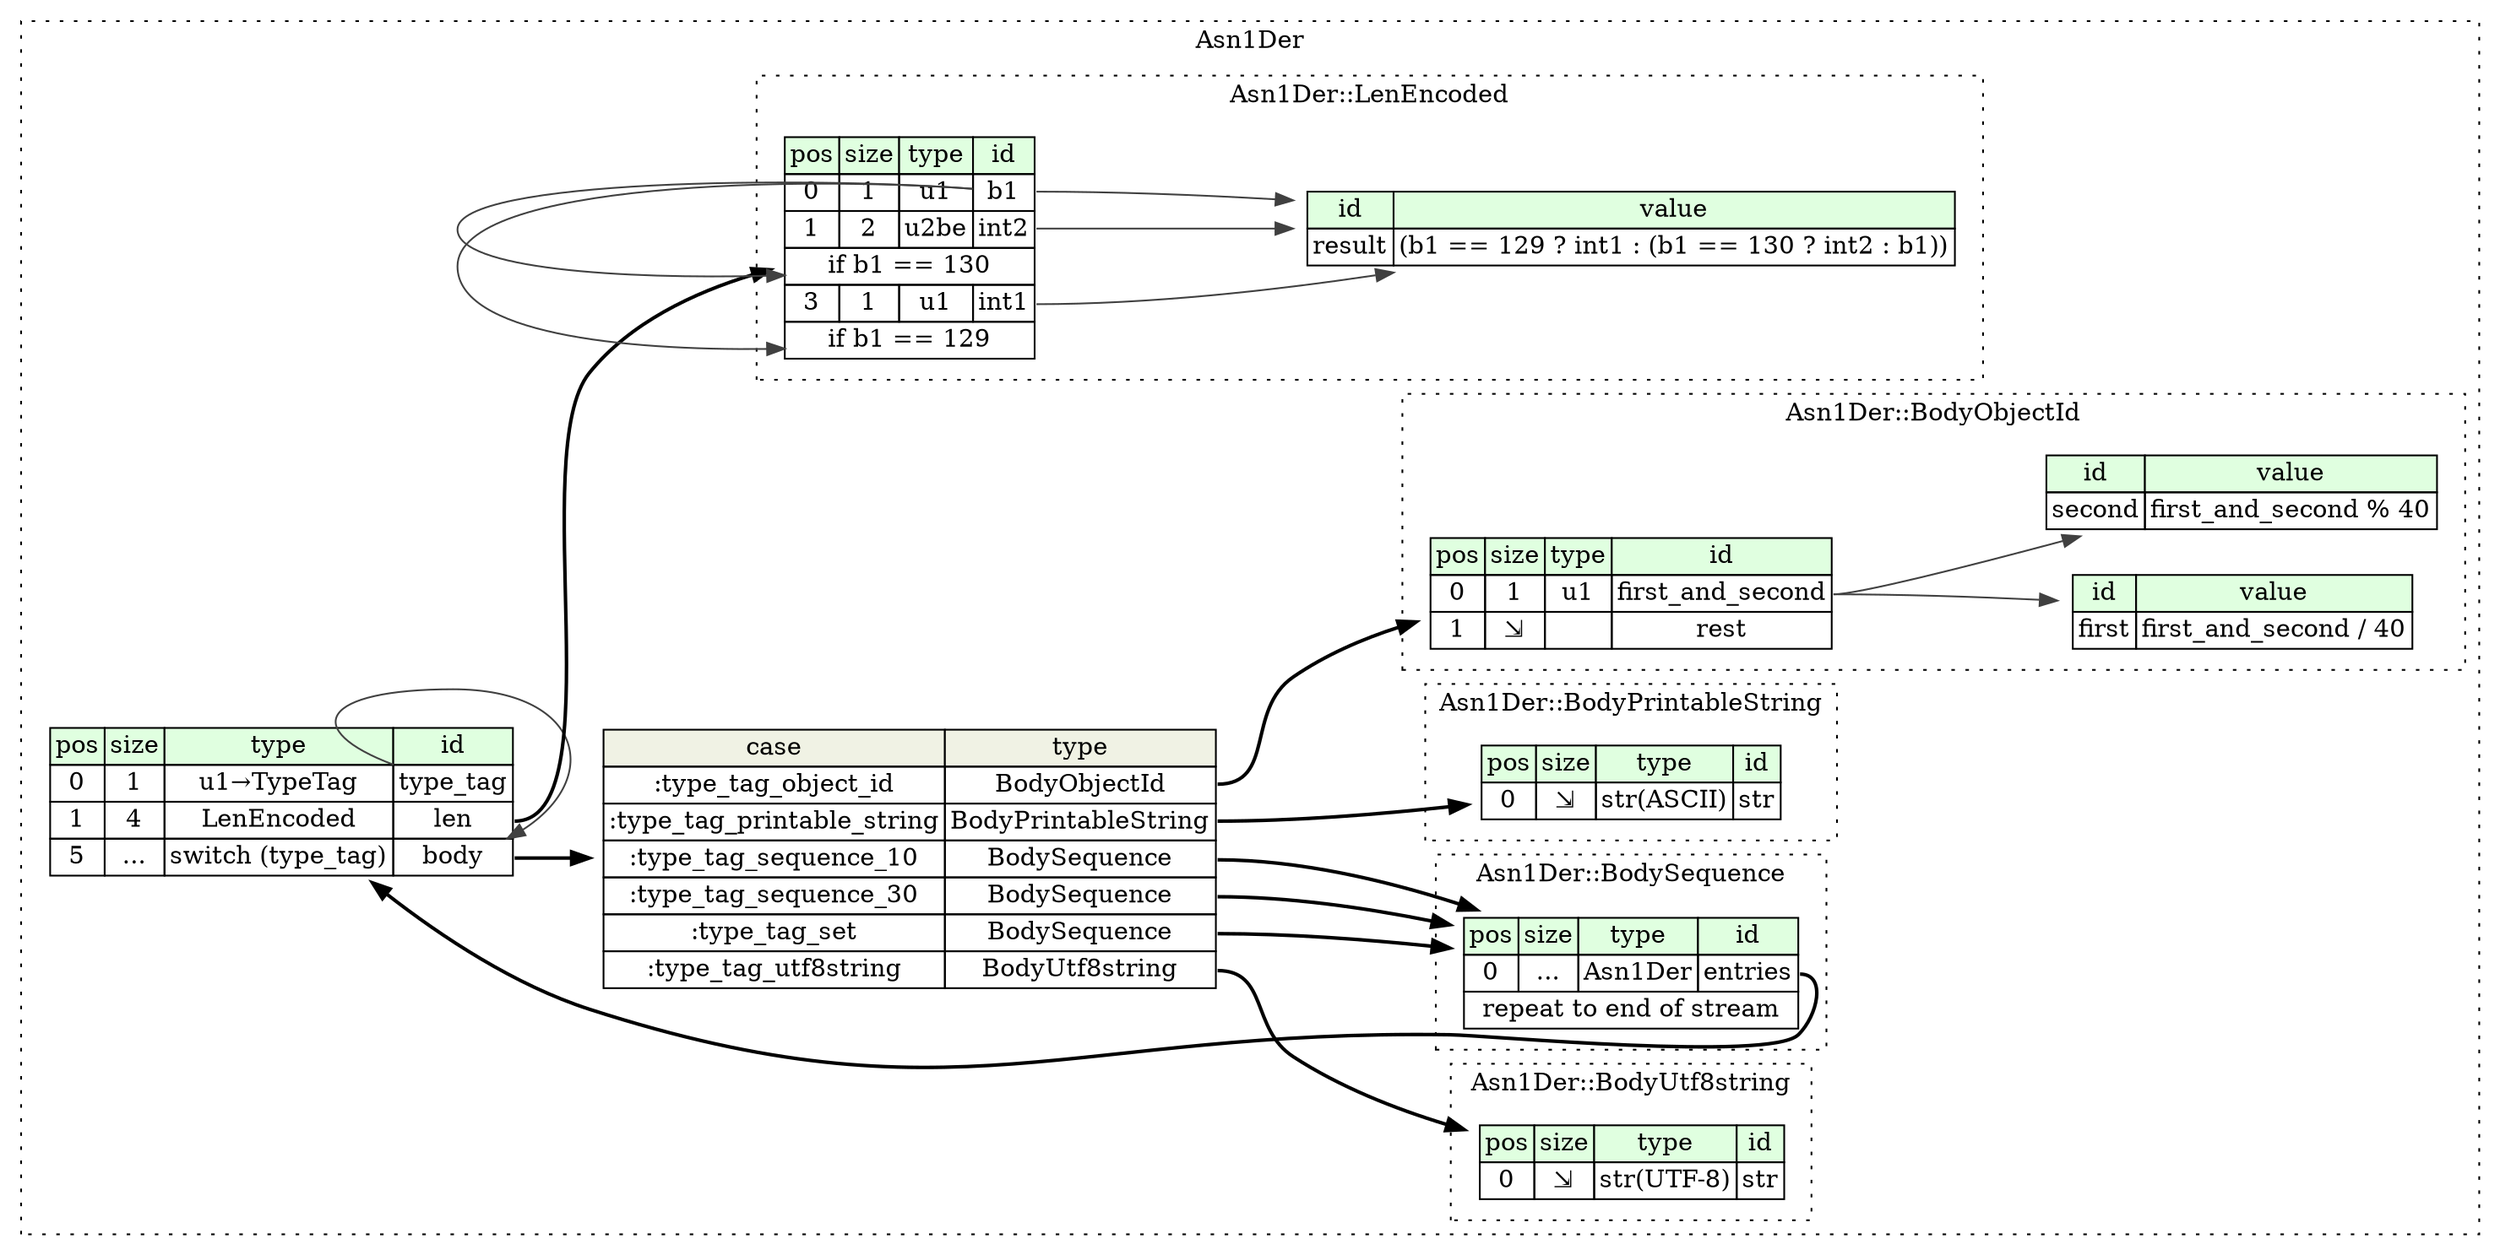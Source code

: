 digraph {
	rankdir=LR;
	node [shape=plaintext];
	subgraph cluster__asn1_der {
		label="Asn1Der";
		graph[style=dotted];

		asn1_der__seq [label=<<TABLE BORDER="0" CELLBORDER="1" CELLSPACING="0">
			<TR><TD BGCOLOR="#E0FFE0">pos</TD><TD BGCOLOR="#E0FFE0">size</TD><TD BGCOLOR="#E0FFE0">type</TD><TD BGCOLOR="#E0FFE0">id</TD></TR>
			<TR><TD PORT="type_tag_pos">0</TD><TD PORT="type_tag_size">1</TD><TD>u1→TypeTag</TD><TD PORT="type_tag_type">type_tag</TD></TR>
			<TR><TD PORT="len_pos">1</TD><TD PORT="len_size">4</TD><TD>LenEncoded</TD><TD PORT="len_type">len</TD></TR>
			<TR><TD PORT="body_pos">5</TD><TD PORT="body_size">...</TD><TD>switch (type_tag)</TD><TD PORT="body_type">body</TD></TR>
		</TABLE>>];
asn1_der__seq_body_switch [label=<<TABLE BORDER="0" CELLBORDER="1" CELLSPACING="0">
	<TR><TD BGCOLOR="#F0F2E4">case</TD><TD BGCOLOR="#F0F2E4">type</TD></TR>
	<TR><TD>:type_tag_object_id</TD><TD PORT="case0">BodyObjectId</TD></TR>
	<TR><TD>:type_tag_printable_string</TD><TD PORT="case1">BodyPrintableString</TD></TR>
	<TR><TD>:type_tag_sequence_10</TD><TD PORT="case2">BodySequence</TD></TR>
	<TR><TD>:type_tag_sequence_30</TD><TD PORT="case3">BodySequence</TD></TR>
	<TR><TD>:type_tag_set</TD><TD PORT="case4">BodySequence</TD></TR>
	<TR><TD>:type_tag_utf8string</TD><TD PORT="case5">BodyUtf8string</TD></TR>
</TABLE>>];
		subgraph cluster__body_object_id {
			label="Asn1Der::BodyObjectId";
			graph[style=dotted];

			body_object_id__seq [label=<<TABLE BORDER="0" CELLBORDER="1" CELLSPACING="0">
				<TR><TD BGCOLOR="#E0FFE0">pos</TD><TD BGCOLOR="#E0FFE0">size</TD><TD BGCOLOR="#E0FFE0">type</TD><TD BGCOLOR="#E0FFE0">id</TD></TR>
				<TR><TD PORT="first_and_second_pos">0</TD><TD PORT="first_and_second_size">1</TD><TD>u1</TD><TD PORT="first_and_second_type">first_and_second</TD></TR>
				<TR><TD PORT="rest_pos">1</TD><TD PORT="rest_size">⇲</TD><TD></TD><TD PORT="rest_type">rest</TD></TR>
			</TABLE>>];
			body_object_id__inst__first [label=<<TABLE BORDER="0" CELLBORDER="1" CELLSPACING="0">
				<TR><TD BGCOLOR="#E0FFE0">id</TD><TD BGCOLOR="#E0FFE0">value</TD></TR>
				<TR><TD>first</TD><TD>first_and_second / 40</TD></TR>
			</TABLE>>];
			body_object_id__inst__second [label=<<TABLE BORDER="0" CELLBORDER="1" CELLSPACING="0">
				<TR><TD BGCOLOR="#E0FFE0">id</TD><TD BGCOLOR="#E0FFE0">value</TD></TR>
				<TR><TD>second</TD><TD>first_and_second % 40</TD></TR>
			</TABLE>>];
		}
		subgraph cluster__body_printable_string {
			label="Asn1Der::BodyPrintableString";
			graph[style=dotted];

			body_printable_string__seq [label=<<TABLE BORDER="0" CELLBORDER="1" CELLSPACING="0">
				<TR><TD BGCOLOR="#E0FFE0">pos</TD><TD BGCOLOR="#E0FFE0">size</TD><TD BGCOLOR="#E0FFE0">type</TD><TD BGCOLOR="#E0FFE0">id</TD></TR>
				<TR><TD PORT="str_pos">0</TD><TD PORT="str_size">⇲</TD><TD>str(ASCII)</TD><TD PORT="str_type">str</TD></TR>
			</TABLE>>];
		}
		subgraph cluster__body_sequence {
			label="Asn1Der::BodySequence";
			graph[style=dotted];

			body_sequence__seq [label=<<TABLE BORDER="0" CELLBORDER="1" CELLSPACING="0">
				<TR><TD BGCOLOR="#E0FFE0">pos</TD><TD BGCOLOR="#E0FFE0">size</TD><TD BGCOLOR="#E0FFE0">type</TD><TD BGCOLOR="#E0FFE0">id</TD></TR>
				<TR><TD PORT="entries_pos">0</TD><TD PORT="entries_size">...</TD><TD>Asn1Der</TD><TD PORT="entries_type">entries</TD></TR>
				<TR><TD COLSPAN="4" PORT="entries__repeat">repeat to end of stream</TD></TR>
			</TABLE>>];
		}
		subgraph cluster__body_utf8string {
			label="Asn1Der::BodyUtf8string";
			graph[style=dotted];

			body_utf8string__seq [label=<<TABLE BORDER="0" CELLBORDER="1" CELLSPACING="0">
				<TR><TD BGCOLOR="#E0FFE0">pos</TD><TD BGCOLOR="#E0FFE0">size</TD><TD BGCOLOR="#E0FFE0">type</TD><TD BGCOLOR="#E0FFE0">id</TD></TR>
				<TR><TD PORT="str_pos">0</TD><TD PORT="str_size">⇲</TD><TD>str(UTF-8)</TD><TD PORT="str_type">str</TD></TR>
			</TABLE>>];
		}
		subgraph cluster__len_encoded {
			label="Asn1Der::LenEncoded";
			graph[style=dotted];

			len_encoded__seq [label=<<TABLE BORDER="0" CELLBORDER="1" CELLSPACING="0">
				<TR><TD BGCOLOR="#E0FFE0">pos</TD><TD BGCOLOR="#E0FFE0">size</TD><TD BGCOLOR="#E0FFE0">type</TD><TD BGCOLOR="#E0FFE0">id</TD></TR>
				<TR><TD PORT="b1_pos">0</TD><TD PORT="b1_size">1</TD><TD>u1</TD><TD PORT="b1_type">b1</TD></TR>
				<TR><TD PORT="int2_pos">1</TD><TD PORT="int2_size">2</TD><TD>u2be</TD><TD PORT="int2_type">int2</TD></TR>
				<TR><TD COLSPAN="4" PORT="int2__if">if b1 == 130</TD></TR>
				<TR><TD PORT="int1_pos">3</TD><TD PORT="int1_size">1</TD><TD>u1</TD><TD PORT="int1_type">int1</TD></TR>
				<TR><TD COLSPAN="4" PORT="int1__if">if b1 == 129</TD></TR>
			</TABLE>>];
			len_encoded__inst__result [label=<<TABLE BORDER="0" CELLBORDER="1" CELLSPACING="0">
				<TR><TD BGCOLOR="#E0FFE0">id</TD><TD BGCOLOR="#E0FFE0">value</TD></TR>
				<TR><TD>result</TD><TD>(b1 == 129 ? int1 : (b1 == 130 ? int2 : b1))</TD></TR>
			</TABLE>>];
		}
	}
	asn1_der__seq:len_type -> len_encoded__seq [style=bold];
	asn1_der__seq:body_type -> asn1_der__seq_body_switch [style=bold];
	asn1_der__seq_body_switch:case0 -> body_object_id__seq [style=bold];
	asn1_der__seq_body_switch:case1 -> body_printable_string__seq [style=bold];
	asn1_der__seq_body_switch:case2 -> body_sequence__seq [style=bold];
	asn1_der__seq_body_switch:case3 -> body_sequence__seq [style=bold];
	asn1_der__seq_body_switch:case4 -> body_sequence__seq [style=bold];
	asn1_der__seq_body_switch:case5 -> body_utf8string__seq [style=bold];
	asn1_der__seq:type_tag_type -> asn1_der__seq:body_type [color="#404040"];
	body_object_id__seq:first_and_second_type -> body_object_id__inst__first [color="#404040"];
	body_object_id__seq:first_and_second_type -> body_object_id__inst__second [color="#404040"];
	body_sequence__seq:entries_type -> asn1_der__seq [style=bold];
	len_encoded__seq:b1_type -> len_encoded__seq:int2__if [color="#404040"];
	len_encoded__seq:b1_type -> len_encoded__seq:int1__if [color="#404040"];
	len_encoded__seq:b1_type -> len_encoded__inst__result [color="#404040"];
	len_encoded__seq:int1_type -> len_encoded__inst__result [color="#404040"];
	len_encoded__seq:int2_type -> len_encoded__inst__result [color="#404040"];
}
